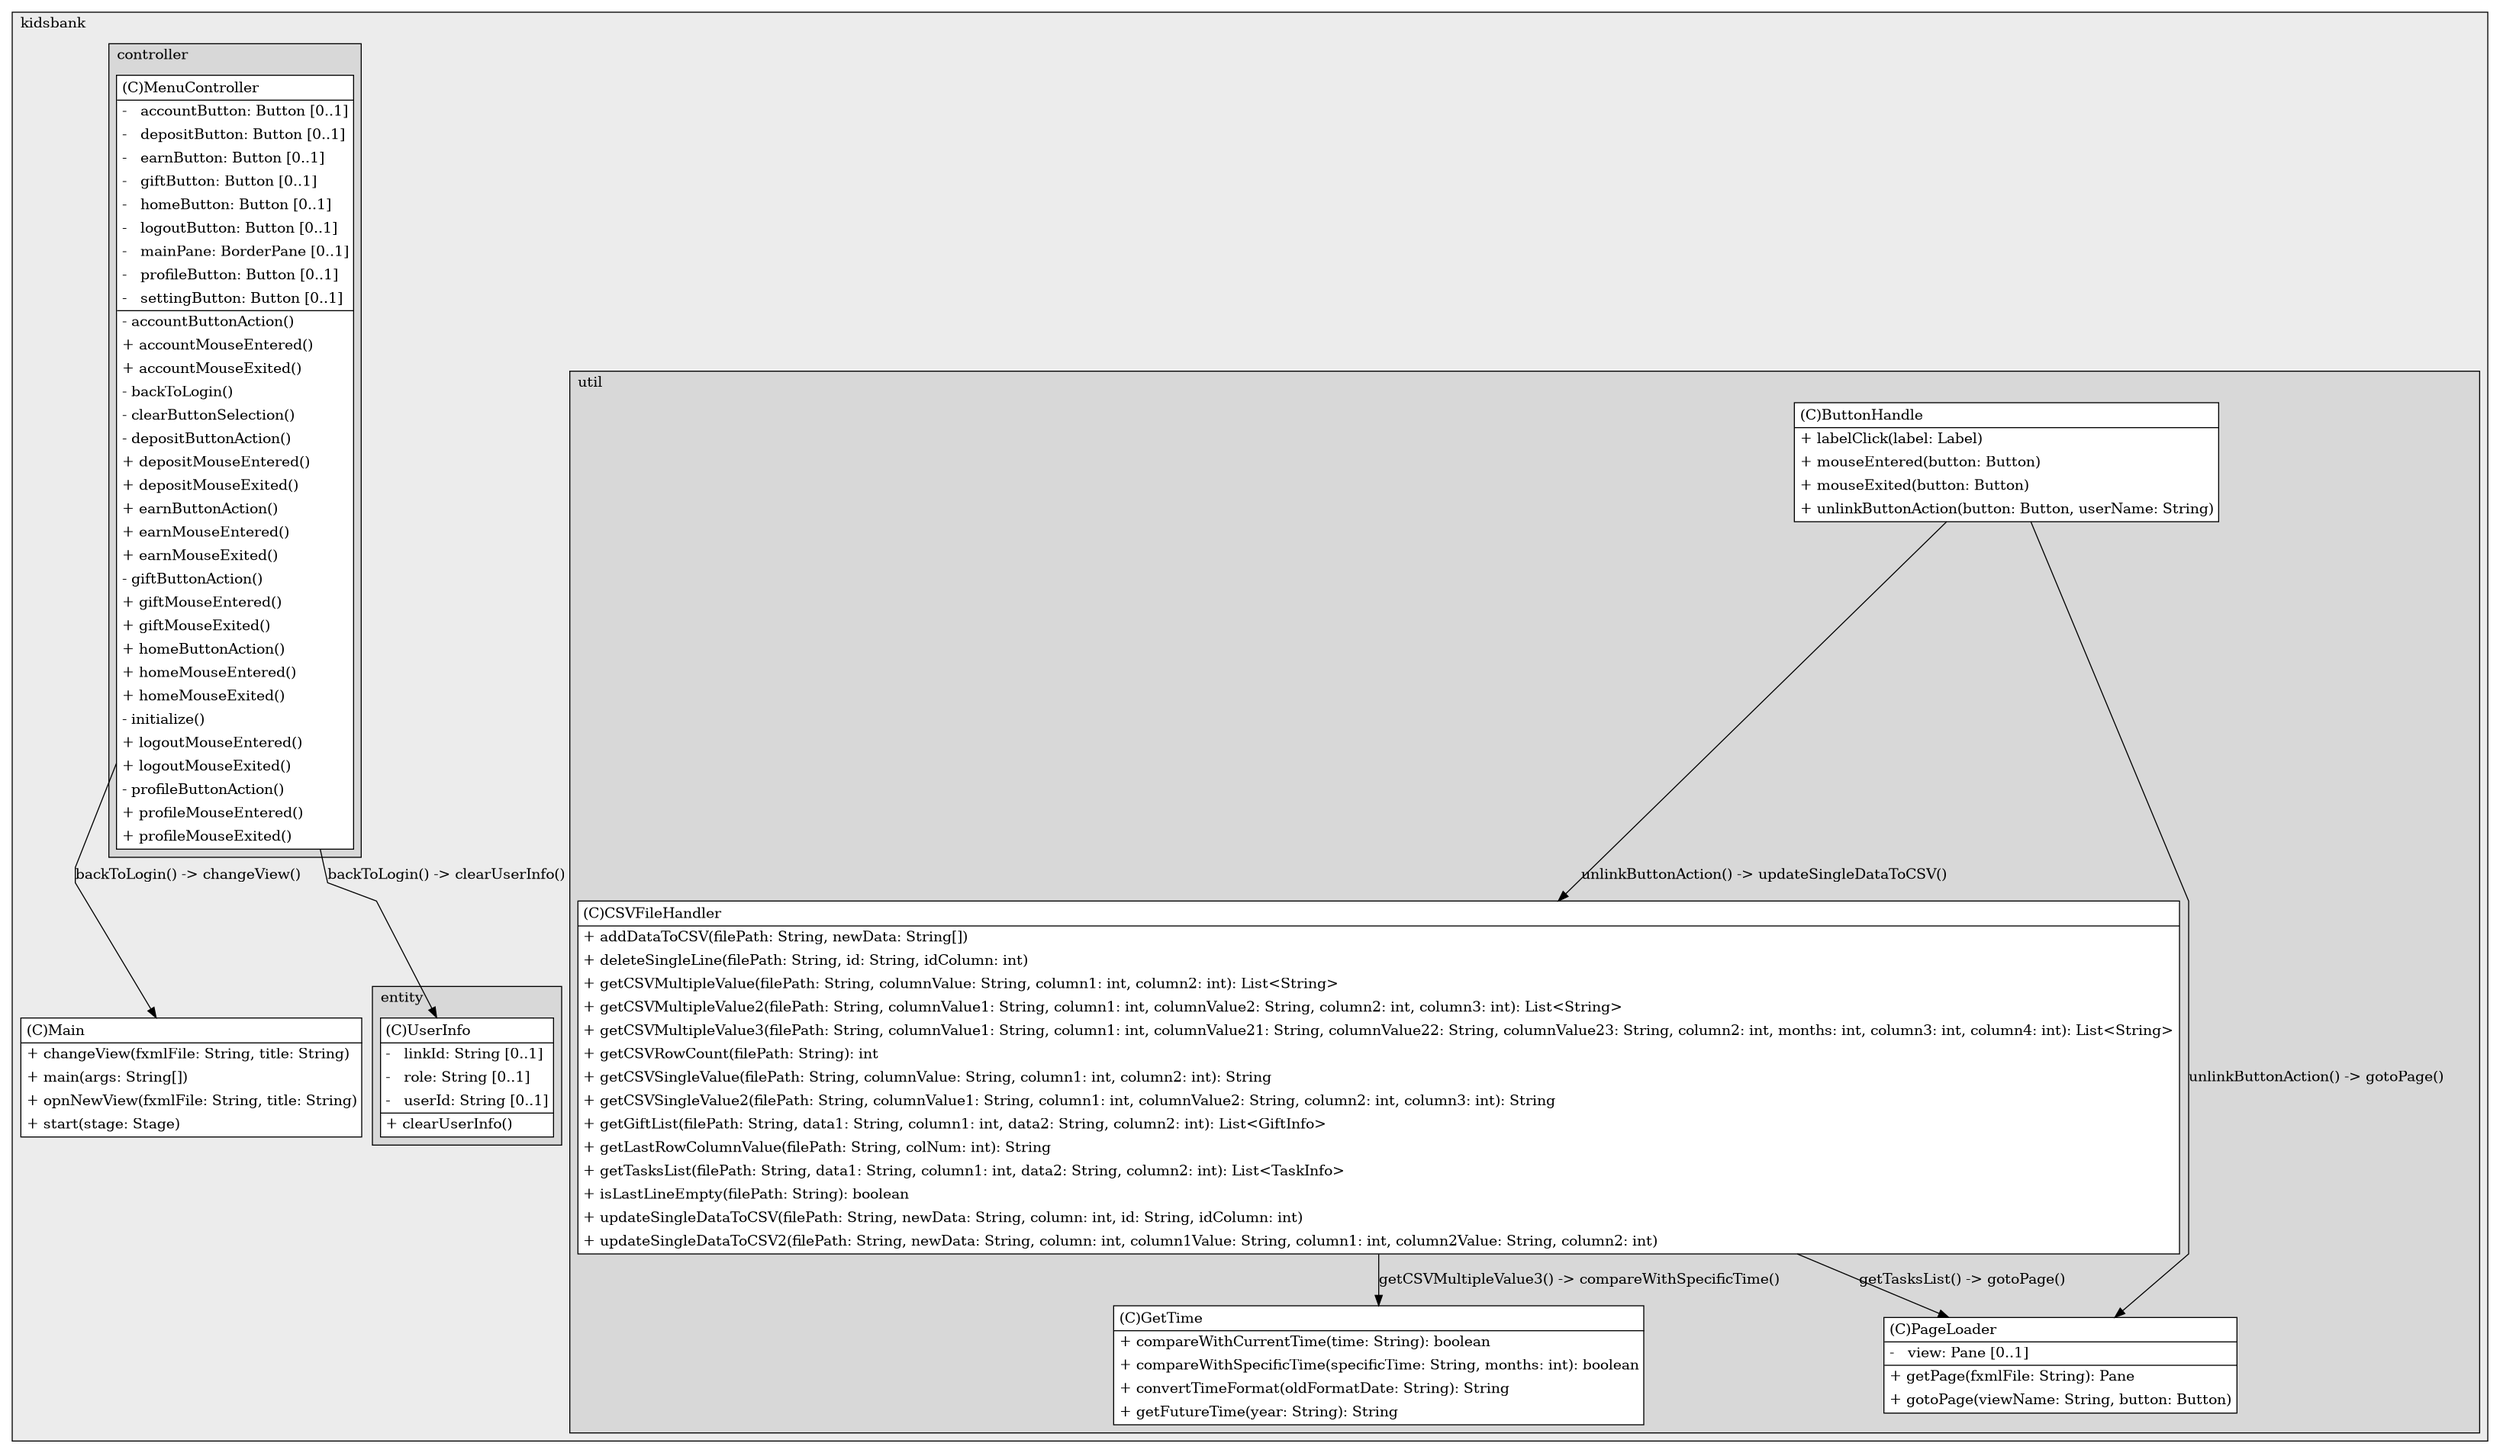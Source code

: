 @startuml

/' diagram meta data start
config=StructureConfiguration;
{
  "projectClassification": {
    "searchMode": "OpenProject", // OpenProject, AllProjects
    "includedProjects": "",
    "pathEndKeywords": "*.impl",
    "isClientPath": "",
    "isClientName": "",
    "isTestPath": "",
    "isTestName": "",
    "isMappingPath": "",
    "isMappingName": "",
    "isDataAccessPath": "",
    "isDataAccessName": "",
    "isDataStructurePath": "",
    "isDataStructureName": "",
    "isInterfaceStructuresPath": "",
    "isInterfaceStructuresName": "",
    "isEntryPointPath": "",
    "isEntryPointName": "",
    "treatFinalFieldsAsMandatory": false
  },
  "graphRestriction": {
    "classPackageExcludeFilter": "",
    "classPackageIncludeFilter": "",
    "classNameExcludeFilter": "",
    "classNameIncludeFilter": "",
    "methodNameExcludeFilter": "",
    "methodNameIncludeFilter": "",
    "removeByInheritance": "", // inheritance/annotation based filtering is done in a second step
    "removeByAnnotation": "",
    "removeByClassPackage": "", // cleanup the graph after inheritance/annotation based filtering is done
    "removeByClassName": "",
    "cutMappings": false,
    "cutEnum": true,
    "cutTests": true,
    "cutClient": true,
    "cutDataAccess": false,
    "cutInterfaceStructures": false,
    "cutDataStructures": false,
    "cutGetterAndSetter": true,
    "cutConstructors": true
  },
  "graphTraversal": {
    "forwardDepth": 6,
    "backwardDepth": 6,
    "classPackageExcludeFilter": "",
    "classPackageIncludeFilter": "",
    "classNameExcludeFilter": "",
    "classNameIncludeFilter": "",
    "methodNameExcludeFilter": "",
    "methodNameIncludeFilter": "",
    "hideMappings": false,
    "hideDataStructures": false,
    "hidePrivateMethods": true,
    "hideInterfaceCalls": true, // indirection: implementation -> interface (is hidden) -> implementation
    "onlyShowApplicationEntryPoints": false, // root node is included
    "useMethodCallsForStructureDiagram": "ForwardOnly" // ForwardOnly, BothDirections, No
  },
  "details": {
    "aggregation": "GroupByClass", // ByClass, GroupByClass, None
    "showClassGenericTypes": true,
    "showMethods": true,
    "showMethodParameterNames": true,
    "showMethodParameterTypes": true,
    "showMethodReturnType": true,
    "showPackageLevels": 2,
    "showDetailedClassStructure": true
  },
  "rootClass": "com.kidsbank.controller.MenuController",
  "extensionCallbackMethod": "" // qualified.class.name#methodName - signature: public static String method(String)
}
diagram meta data end '/



digraph g {
    rankdir="TB"
    splines=polyline
    

'nodes 
subgraph cluster_827112919 { 
   	label=kidsbank
	labeljust=l
	fillcolor="#ececec"
	style=filled
   
   Main14625802[
	label=<<TABLE BORDER="1" CELLBORDER="0" CELLPADDING="4" CELLSPACING="0">
<TR><TD ALIGN="LEFT" >(C)Main</TD></TR>
<HR/>
<TR><TD ALIGN="LEFT" >+ changeView(fxmlFile: String, title: String)</TD></TR>
<TR><TD ALIGN="LEFT" >+ main(args: String[])</TD></TR>
<TR><TD ALIGN="LEFT" >+ opnNewView(fxmlFile: String, title: String)</TD></TR>
<TR><TD ALIGN="LEFT" >+ start(stage: Stage)</TD></TR>
</TABLE>>
	style=filled
	margin=0
	shape=plaintext
	fillcolor="#FFFFFF"
];

subgraph cluster_1232390328 { 
   	label=entity
	labeljust=l
	fillcolor="#d8d8d8"
	style=filled
   
   UserInfo1530492123[
	label=<<TABLE BORDER="1" CELLBORDER="0" CELLPADDING="4" CELLSPACING="0">
<TR><TD ALIGN="LEFT" >(C)UserInfo</TD></TR>
<HR/>
<TR><TD ALIGN="LEFT" >-   linkId: String [0..1]</TD></TR>
<TR><TD ALIGN="LEFT" >-   role: String [0..1]</TD></TR>
<TR><TD ALIGN="LEFT" >-   userId: String [0..1]</TD></TR>
<HR/>
<TR><TD ALIGN="LEFT" >+ clearUserInfo()</TD></TR>
</TABLE>>
	style=filled
	margin=0
	shape=plaintext
	fillcolor="#FFFFFF"
];
} 

subgraph cluster_1371265191 { 
   	label=util
	labeljust=l
	fillcolor="#d8d8d8"
	style=filled
   
   ButtonHandle703749882[
	label=<<TABLE BORDER="1" CELLBORDER="0" CELLPADDING="4" CELLSPACING="0">
<TR><TD ALIGN="LEFT" >(C)ButtonHandle</TD></TR>
<HR/>
<TR><TD ALIGN="LEFT" >+ labelClick(label: Label)</TD></TR>
<TR><TD ALIGN="LEFT" >+ mouseEntered(button: Button)</TD></TR>
<TR><TD ALIGN="LEFT" >+ mouseExited(button: Button)</TD></TR>
<TR><TD ALIGN="LEFT" >+ unlinkButtonAction(button: Button, userName: String)</TD></TR>
</TABLE>>
	style=filled
	margin=0
	shape=plaintext
	fillcolor="#FFFFFF"
];

CSVFileHandler703749882[
	label=<<TABLE BORDER="1" CELLBORDER="0" CELLPADDING="4" CELLSPACING="0">
<TR><TD ALIGN="LEFT" >(C)CSVFileHandler</TD></TR>
<HR/>
<TR><TD ALIGN="LEFT" >+ addDataToCSV(filePath: String, newData: String[])</TD></TR>
<TR><TD ALIGN="LEFT" >+ deleteSingleLine(filePath: String, id: String, idColumn: int)</TD></TR>
<TR><TD ALIGN="LEFT" >+ getCSVMultipleValue(filePath: String, columnValue: String, column1: int, column2: int): List&lt;String&gt;</TD></TR>
<TR><TD ALIGN="LEFT" >+ getCSVMultipleValue2(filePath: String, columnValue1: String, column1: int, columnValue2: String, column2: int, column3: int): List&lt;String&gt;</TD></TR>
<TR><TD ALIGN="LEFT" >+ getCSVMultipleValue3(filePath: String, columnValue1: String, column1: int, columnValue21: String, columnValue22: String, columnValue23: String, column2: int, months: int, column3: int, column4: int): List&lt;String&gt;</TD></TR>
<TR><TD ALIGN="LEFT" >+ getCSVRowCount(filePath: String): int</TD></TR>
<TR><TD ALIGN="LEFT" >+ getCSVSingleValue(filePath: String, columnValue: String, column1: int, column2: int): String</TD></TR>
<TR><TD ALIGN="LEFT" >+ getCSVSingleValue2(filePath: String, columnValue1: String, column1: int, columnValue2: String, column2: int, column3: int): String</TD></TR>
<TR><TD ALIGN="LEFT" >+ getGiftList(filePath: String, data1: String, column1: int, data2: String, column2: int): List&lt;GiftInfo&gt;</TD></TR>
<TR><TD ALIGN="LEFT" >+ getLastRowColumnValue(filePath: String, colNum: int): String</TD></TR>
<TR><TD ALIGN="LEFT" >+ getTasksList(filePath: String, data1: String, column1: int, data2: String, column2: int): List&lt;TaskInfo&gt;</TD></TR>
<TR><TD ALIGN="LEFT" >+ isLastLineEmpty(filePath: String): boolean</TD></TR>
<TR><TD ALIGN="LEFT" >+ updateSingleDataToCSV(filePath: String, newData: String, column: int, id: String, idColumn: int)</TD></TR>
<TR><TD ALIGN="LEFT" >+ updateSingleDataToCSV2(filePath: String, newData: String, column: int, column1Value: String, column1: int, column2Value: String, column2: int)</TD></TR>
</TABLE>>
	style=filled
	margin=0
	shape=plaintext
	fillcolor="#FFFFFF"
];

GetTime703749882[
	label=<<TABLE BORDER="1" CELLBORDER="0" CELLPADDING="4" CELLSPACING="0">
<TR><TD ALIGN="LEFT" >(C)GetTime</TD></TR>
<HR/>
<TR><TD ALIGN="LEFT" >+ compareWithCurrentTime(time: String): boolean</TD></TR>
<TR><TD ALIGN="LEFT" >+ compareWithSpecificTime(specificTime: String, months: int): boolean</TD></TR>
<TR><TD ALIGN="LEFT" >+ convertTimeFormat(oldFormatDate: String): String</TD></TR>
<TR><TD ALIGN="LEFT" >+ getFutureTime(year: String): String</TD></TR>
</TABLE>>
	style=filled
	margin=0
	shape=plaintext
	fillcolor="#FFFFFF"
];

PageLoader703749882[
	label=<<TABLE BORDER="1" CELLBORDER="0" CELLPADDING="4" CELLSPACING="0">
<TR><TD ALIGN="LEFT" >(C)PageLoader</TD></TR>
<HR/>
<TR><TD ALIGN="LEFT" >-   view: Pane [0..1]</TD></TR>
<HR/>
<TR><TD ALIGN="LEFT" >+ getPage(fxmlFile: String): Pane</TD></TR>
<TR><TD ALIGN="LEFT" >+ gotoPage(viewName: String, button: Button)</TD></TR>
</TABLE>>
	style=filled
	margin=0
	shape=plaintext
	fillcolor="#FFFFFF"
];
} 

subgraph cluster_43613313 { 
   	label=controller
	labeljust=l
	fillcolor="#d8d8d8"
	style=filled
   
   MenuController66631828[
	label=<<TABLE BORDER="1" CELLBORDER="0" CELLPADDING="4" CELLSPACING="0">
<TR><TD ALIGN="LEFT" >(C)MenuController</TD></TR>
<HR/>
<TR><TD ALIGN="LEFT" >-   accountButton: Button [0..1]</TD></TR>
<TR><TD ALIGN="LEFT" >-   depositButton: Button [0..1]</TD></TR>
<TR><TD ALIGN="LEFT" >-   earnButton: Button [0..1]</TD></TR>
<TR><TD ALIGN="LEFT" >-   giftButton: Button [0..1]</TD></TR>
<TR><TD ALIGN="LEFT" >-   homeButton: Button [0..1]</TD></TR>
<TR><TD ALIGN="LEFT" >-   logoutButton: Button [0..1]</TD></TR>
<TR><TD ALIGN="LEFT" >-   mainPane: BorderPane [0..1]</TD></TR>
<TR><TD ALIGN="LEFT" >-   profileButton: Button [0..1]</TD></TR>
<TR><TD ALIGN="LEFT" >-   settingButton: Button [0..1]</TD></TR>
<HR/>
<TR><TD ALIGN="LEFT" >- accountButtonAction()</TD></TR>
<TR><TD ALIGN="LEFT" >+ accountMouseEntered()</TD></TR>
<TR><TD ALIGN="LEFT" >+ accountMouseExited()</TD></TR>
<TR><TD ALIGN="LEFT" >- backToLogin()</TD></TR>
<TR><TD ALIGN="LEFT" >- clearButtonSelection()</TD></TR>
<TR><TD ALIGN="LEFT" >- depositButtonAction()</TD></TR>
<TR><TD ALIGN="LEFT" >+ depositMouseEntered()</TD></TR>
<TR><TD ALIGN="LEFT" >+ depositMouseExited()</TD></TR>
<TR><TD ALIGN="LEFT" >+ earnButtonAction()</TD></TR>
<TR><TD ALIGN="LEFT" >+ earnMouseEntered()</TD></TR>
<TR><TD ALIGN="LEFT" >+ earnMouseExited()</TD></TR>
<TR><TD ALIGN="LEFT" >- giftButtonAction()</TD></TR>
<TR><TD ALIGN="LEFT" >+ giftMouseEntered()</TD></TR>
<TR><TD ALIGN="LEFT" >+ giftMouseExited()</TD></TR>
<TR><TD ALIGN="LEFT" >+ homeButtonAction()</TD></TR>
<TR><TD ALIGN="LEFT" >+ homeMouseEntered()</TD></TR>
<TR><TD ALIGN="LEFT" >+ homeMouseExited()</TD></TR>
<TR><TD ALIGN="LEFT" >- initialize()</TD></TR>
<TR><TD ALIGN="LEFT" >+ logoutMouseEntered()</TD></TR>
<TR><TD ALIGN="LEFT" >+ logoutMouseExited()</TD></TR>
<TR><TD ALIGN="LEFT" >- profileButtonAction()</TD></TR>
<TR><TD ALIGN="LEFT" >+ profileMouseEntered()</TD></TR>
<TR><TD ALIGN="LEFT" >+ profileMouseExited()</TD></TR>
</TABLE>>
	style=filled
	margin=0
	shape=plaintext
	fillcolor="#FFFFFF"
];
} 
} 

'edges    
ButtonHandle703749882 -> CSVFileHandler703749882[label="unlinkButtonAction() -> updateSingleDataToCSV()"];
ButtonHandle703749882 -> PageLoader703749882[label="unlinkButtonAction() -> gotoPage()"];
CSVFileHandler703749882 -> GetTime703749882[label="getCSVMultipleValue3() -> compareWithSpecificTime()"];
CSVFileHandler703749882 -> PageLoader703749882[label="getTasksList() -> gotoPage()"];
MenuController66631828 -> Main14625802[label="backToLogin() -> changeView()"];
MenuController66631828 -> UserInfo1530492123[label="backToLogin() -> clearUserInfo()"];
    
}
@enduml